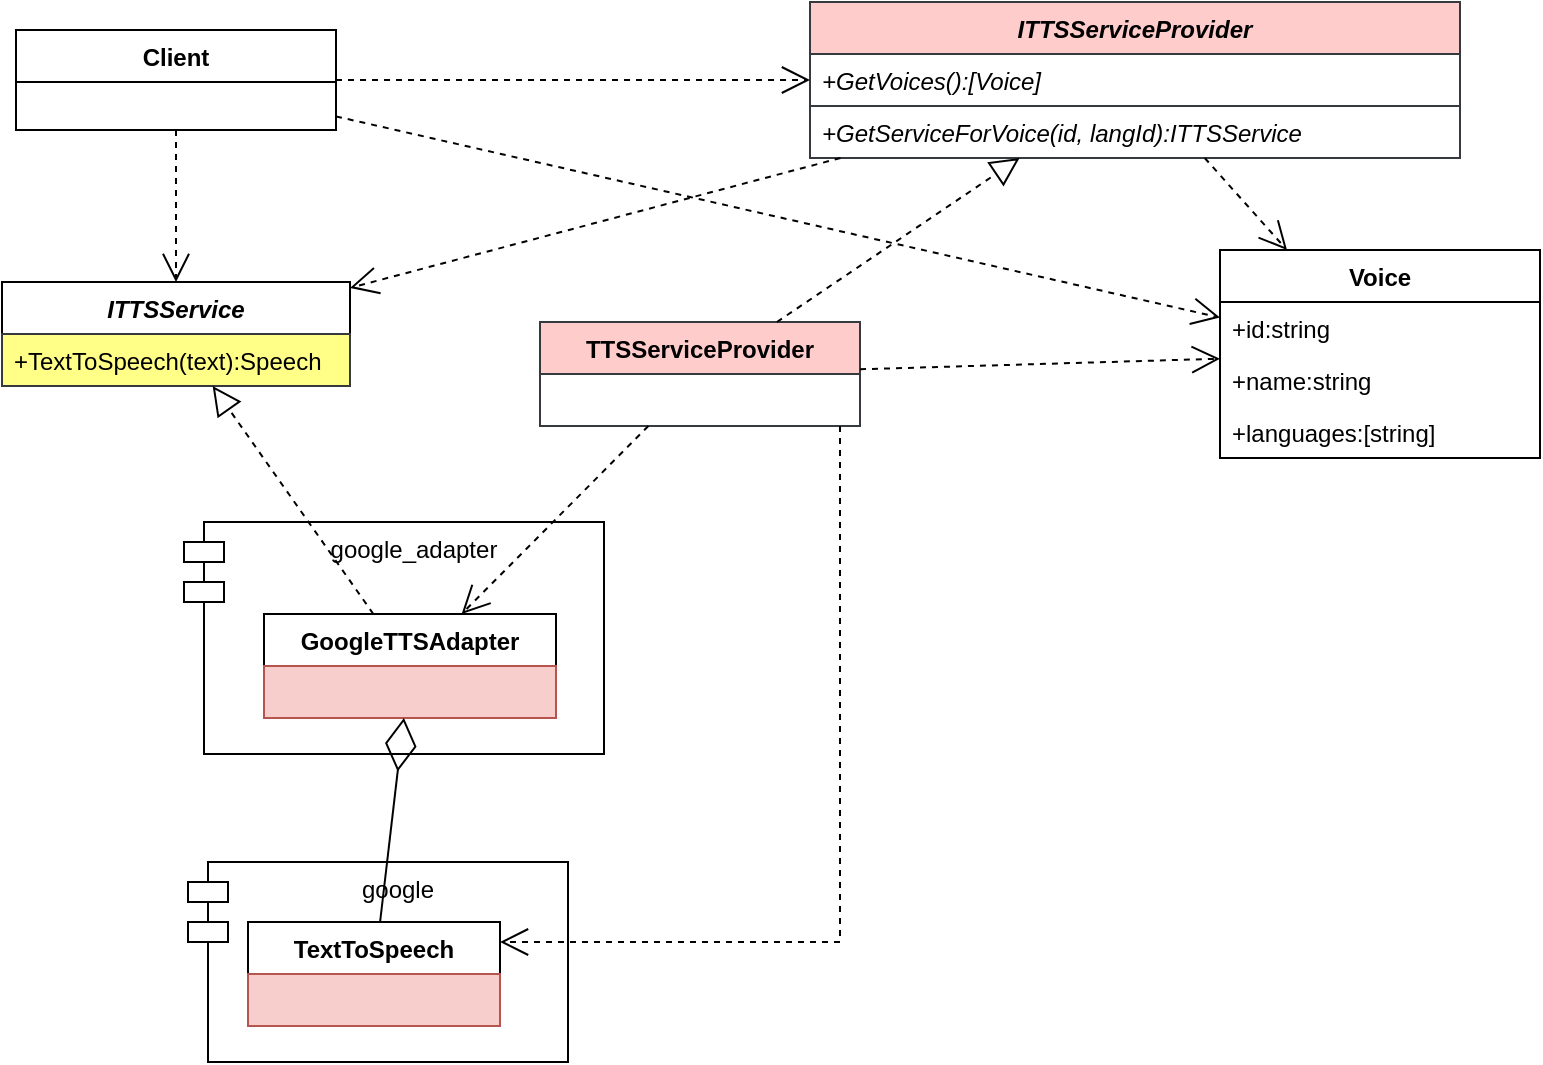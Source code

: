 <mxfile version="25.0.2">
  <diagram name="Page-1" id="G_x50jS-bO-VXF3seFGt">
    <mxGraphModel dx="1364" dy="-137" grid="1" gridSize="10" guides="1" tooltips="1" connect="1" arrows="1" fold="1" page="1" pageScale="1" pageWidth="850" pageHeight="1100" math="0" shadow="0">
      <root>
        <mxCell id="0" />
        <mxCell id="1" parent="0" />
        <mxCell id="BVVgadhTMY7ZQkgNNVCp-1" value="google_adapter" style="shape=module;align=left;spacingLeft=20;align=center;verticalAlign=top;whiteSpace=wrap;html=1;" vertex="1" parent="1">
          <mxGeometry x="132" y="2200" width="210" height="116" as="geometry" />
        </mxCell>
        <mxCell id="BVVgadhTMY7ZQkgNNVCp-2" value="Client" style="swimlane;fontStyle=1;align=center;verticalAlign=top;childLayout=stackLayout;horizontal=1;startSize=26;horizontalStack=0;resizeParent=1;resizeParentMax=0;resizeLast=0;collapsible=1;marginBottom=0;whiteSpace=wrap;html=1;" vertex="1" parent="1">
          <mxGeometry x="48" y="1954" width="160" height="50" as="geometry" />
        </mxCell>
        <mxCell id="BVVgadhTMY7ZQkgNNVCp-3" value="google" style="shape=module;align=left;spacingLeft=20;align=center;verticalAlign=top;whiteSpace=wrap;html=1;" vertex="1" parent="1">
          <mxGeometry x="134" y="2370" width="190" height="100" as="geometry" />
        </mxCell>
        <mxCell id="BVVgadhTMY7ZQkgNNVCp-4" value="TextToSpeech" style="swimlane;fontStyle=1;align=center;verticalAlign=top;childLayout=stackLayout;horizontal=1;startSize=26;horizontalStack=0;resizeParent=1;resizeParentMax=0;resizeLast=0;collapsible=1;marginBottom=0;whiteSpace=wrap;html=1;" vertex="1" parent="1">
          <mxGeometry x="164" y="2400" width="126" height="52" as="geometry" />
        </mxCell>
        <mxCell id="BVVgadhTMY7ZQkgNNVCp-5" value="" style="text;strokeColor=#b85450;fillColor=#f8cecc;align=left;verticalAlign=top;spacingLeft=4;spacingRight=4;overflow=hidden;rotatable=0;points=[[0,0.5],[1,0.5]];portConstraint=eastwest;whiteSpace=wrap;html=1;" vertex="1" parent="BVVgadhTMY7ZQkgNNVCp-4">
          <mxGeometry y="26" width="126" height="26" as="geometry" />
        </mxCell>
        <mxCell id="BVVgadhTMY7ZQkgNNVCp-15" value="ITTSService" style="swimlane;fontStyle=3;align=center;verticalAlign=top;childLayout=stackLayout;horizontal=1;startSize=26;horizontalStack=0;resizeParent=1;resizeParentMax=0;resizeLast=0;collapsible=1;marginBottom=0;whiteSpace=wrap;html=1;" vertex="1" parent="1">
          <mxGeometry x="41" y="2080" width="174" height="52" as="geometry" />
        </mxCell>
        <mxCell id="BVVgadhTMY7ZQkgNNVCp-16" value="+TextToSpeech(text):Speech" style="text;strokeColor=#36393d;fillColor=#ffff88;align=left;verticalAlign=top;spacingLeft=4;spacingRight=4;overflow=hidden;rotatable=0;points=[[0,0.5],[1,0.5]];portConstraint=eastwest;whiteSpace=wrap;html=1;" vertex="1" parent="BVVgadhTMY7ZQkgNNVCp-15">
          <mxGeometry y="26" width="174" height="26" as="geometry" />
        </mxCell>
        <mxCell id="BVVgadhTMY7ZQkgNNVCp-17" value="" style="endArrow=open;endSize=12;dashed=1;html=1;rounded=0;" edge="1" parent="1" source="BVVgadhTMY7ZQkgNNVCp-2" target="BVVgadhTMY7ZQkgNNVCp-15">
          <mxGeometry width="160" relative="1" as="geometry">
            <mxPoint x="710" y="2280" as="sourcePoint" />
            <mxPoint x="870" y="2280" as="targetPoint" />
          </mxGeometry>
        </mxCell>
        <mxCell id="BVVgadhTMY7ZQkgNNVCp-18" value="GoogleTTSAdapter" style="swimlane;fontStyle=1;align=center;verticalAlign=top;childLayout=stackLayout;horizontal=1;startSize=26;horizontalStack=0;resizeParent=1;resizeParentMax=0;resizeLast=0;collapsible=1;marginBottom=0;whiteSpace=wrap;html=1;" vertex="1" parent="1">
          <mxGeometry x="172" y="2246" width="146" height="52" as="geometry" />
        </mxCell>
        <mxCell id="BVVgadhTMY7ZQkgNNVCp-19" value="" style="text;strokeColor=#b85450;fillColor=#f8cecc;align=left;verticalAlign=top;spacingLeft=4;spacingRight=4;overflow=hidden;rotatable=0;points=[[0,0.5],[1,0.5]];portConstraint=eastwest;whiteSpace=wrap;html=1;" vertex="1" parent="BVVgadhTMY7ZQkgNNVCp-18">
          <mxGeometry y="26" width="146" height="26" as="geometry" />
        </mxCell>
        <mxCell id="BVVgadhTMY7ZQkgNNVCp-20" value="" style="endArrow=block;dashed=1;endFill=0;endSize=12;html=1;rounded=0;" edge="1" parent="1" source="BVVgadhTMY7ZQkgNNVCp-18" target="BVVgadhTMY7ZQkgNNVCp-15">
          <mxGeometry width="160" relative="1" as="geometry">
            <mxPoint x="90" y="2170" as="sourcePoint" />
            <mxPoint x="250" y="2170" as="targetPoint" />
          </mxGeometry>
        </mxCell>
        <mxCell id="BVVgadhTMY7ZQkgNNVCp-21" value="" style="endArrow=diamondThin;endFill=0;endSize=24;html=1;rounded=0;" edge="1" parent="1" source="BVVgadhTMY7ZQkgNNVCp-4" target="BVVgadhTMY7ZQkgNNVCp-18">
          <mxGeometry width="160" relative="1" as="geometry">
            <mxPoint x="114" y="2110" as="sourcePoint" />
            <mxPoint x="274" y="2110" as="targetPoint" />
          </mxGeometry>
        </mxCell>
        <mxCell id="BVVgadhTMY7ZQkgNNVCp-37" value="ITTSServiceProvider" style="swimlane;fontStyle=3;align=center;verticalAlign=top;childLayout=stackLayout;horizontal=1;startSize=26;horizontalStack=0;resizeParent=1;resizeParentMax=0;resizeLast=0;collapsible=1;marginBottom=0;whiteSpace=wrap;html=1;fillColor=#ffcccc;strokeColor=#36393d;" vertex="1" parent="1">
          <mxGeometry x="445" y="1940" width="325" height="78" as="geometry" />
        </mxCell>
        <mxCell id="BVVgadhTMY7ZQkgNNVCp-38" value="+GetVoices():[Voice]" style="text;strokeColor=#36393d;fillColor=none;align=left;verticalAlign=top;spacingLeft=4;spacingRight=4;overflow=hidden;rotatable=0;points=[[0,0.5],[1,0.5]];portConstraint=eastwest;whiteSpace=wrap;html=1;fontStyle=2" vertex="1" parent="BVVgadhTMY7ZQkgNNVCp-37">
          <mxGeometry y="26" width="325" height="26" as="geometry" />
        </mxCell>
        <mxCell id="BVVgadhTMY7ZQkgNNVCp-39" value="+GetServiceForVoice(id, langId):ITTSService" style="text;strokeColor=#36393d;fillColor=none;align=left;verticalAlign=top;spacingLeft=4;spacingRight=4;overflow=hidden;rotatable=0;points=[[0,0.5],[1,0.5]];portConstraint=eastwest;whiteSpace=wrap;html=1;fontStyle=2" vertex="1" parent="BVVgadhTMY7ZQkgNNVCp-37">
          <mxGeometry y="52" width="325" height="26" as="geometry" />
        </mxCell>
        <mxCell id="BVVgadhTMY7ZQkgNNVCp-40" value="TTSServiceProvider" style="swimlane;fontStyle=1;align=center;verticalAlign=top;childLayout=stackLayout;horizontal=1;startSize=26;horizontalStack=0;resizeParent=1;resizeParentMax=0;resizeLast=0;collapsible=1;marginBottom=0;whiteSpace=wrap;html=1;fillColor=#ffcccc;strokeColor=#36393d;" vertex="1" parent="1">
          <mxGeometry x="310" y="2100" width="160" height="52" as="geometry" />
        </mxCell>
        <mxCell id="BVVgadhTMY7ZQkgNNVCp-41" value="Voice" style="swimlane;fontStyle=1;align=center;verticalAlign=top;childLayout=stackLayout;horizontal=1;startSize=26;horizontalStack=0;resizeParent=1;resizeParentMax=0;resizeLast=0;collapsible=1;marginBottom=0;whiteSpace=wrap;html=1;" vertex="1" parent="1">
          <mxGeometry x="650" y="2064" width="160" height="104" as="geometry" />
        </mxCell>
        <mxCell id="BVVgadhTMY7ZQkgNNVCp-42" value="+id:string" style="text;strokeColor=none;fillColor=none;align=left;verticalAlign=top;spacingLeft=4;spacingRight=4;overflow=hidden;rotatable=0;points=[[0,0.5],[1,0.5]];portConstraint=eastwest;whiteSpace=wrap;html=1;" vertex="1" parent="BVVgadhTMY7ZQkgNNVCp-41">
          <mxGeometry y="26" width="160" height="26" as="geometry" />
        </mxCell>
        <mxCell id="BVVgadhTMY7ZQkgNNVCp-43" value="+name:string" style="text;strokeColor=none;fillColor=none;align=left;verticalAlign=top;spacingLeft=4;spacingRight=4;overflow=hidden;rotatable=0;points=[[0,0.5],[1,0.5]];portConstraint=eastwest;whiteSpace=wrap;html=1;" vertex="1" parent="BVVgadhTMY7ZQkgNNVCp-41">
          <mxGeometry y="52" width="160" height="26" as="geometry" />
        </mxCell>
        <mxCell id="BVVgadhTMY7ZQkgNNVCp-44" value="+languages:[string]" style="text;strokeColor=none;fillColor=none;align=left;verticalAlign=top;spacingLeft=4;spacingRight=4;overflow=hidden;rotatable=0;points=[[0,0.5],[1,0.5]];portConstraint=eastwest;whiteSpace=wrap;html=1;" vertex="1" parent="BVVgadhTMY7ZQkgNNVCp-41">
          <mxGeometry y="78" width="160" height="26" as="geometry" />
        </mxCell>
        <mxCell id="BVVgadhTMY7ZQkgNNVCp-45" value="" style="endArrow=block;dashed=1;endFill=0;endSize=12;html=1;rounded=0;" edge="1" parent="1" source="BVVgadhTMY7ZQkgNNVCp-40" target="BVVgadhTMY7ZQkgNNVCp-37">
          <mxGeometry width="160" relative="1" as="geometry">
            <mxPoint x="660" y="2240" as="sourcePoint" />
            <mxPoint x="820" y="2240" as="targetPoint" />
          </mxGeometry>
        </mxCell>
        <mxCell id="BVVgadhTMY7ZQkgNNVCp-49" value="" style="endArrow=open;endSize=12;dashed=1;html=1;rounded=0;" edge="1" parent="1" source="BVVgadhTMY7ZQkgNNVCp-40" target="BVVgadhTMY7ZQkgNNVCp-18">
          <mxGeometry width="160" relative="1" as="geometry">
            <mxPoint x="910" y="2330" as="sourcePoint" />
            <mxPoint x="1070" y="2330" as="targetPoint" />
          </mxGeometry>
        </mxCell>
        <mxCell id="BVVgadhTMY7ZQkgNNVCp-50" value="" style="endArrow=open;endSize=12;dashed=1;html=1;rounded=0;" edge="1" parent="1" source="BVVgadhTMY7ZQkgNNVCp-2" target="BVVgadhTMY7ZQkgNNVCp-37">
          <mxGeometry width="160" relative="1" as="geometry">
            <mxPoint x="710" y="2280" as="sourcePoint" />
            <mxPoint x="870" y="2280" as="targetPoint" />
          </mxGeometry>
        </mxCell>
        <mxCell id="BVVgadhTMY7ZQkgNNVCp-51" value="" style="endArrow=open;endSize=12;dashed=1;html=1;rounded=0;" edge="1" parent="1" source="BVVgadhTMY7ZQkgNNVCp-2" target="BVVgadhTMY7ZQkgNNVCp-41">
          <mxGeometry width="160" relative="1" as="geometry">
            <mxPoint x="710" y="2280" as="sourcePoint" />
            <mxPoint x="870" y="2280" as="targetPoint" />
          </mxGeometry>
        </mxCell>
        <mxCell id="BVVgadhTMY7ZQkgNNVCp-52" value="" style="endArrow=open;endSize=12;dashed=1;html=1;rounded=0;" edge="1" parent="1" source="BVVgadhTMY7ZQkgNNVCp-37" target="BVVgadhTMY7ZQkgNNVCp-41">
          <mxGeometry width="160" relative="1" as="geometry">
            <mxPoint x="710" y="2280" as="sourcePoint" />
            <mxPoint x="870" y="2280" as="targetPoint" />
          </mxGeometry>
        </mxCell>
        <mxCell id="BVVgadhTMY7ZQkgNNVCp-53" value="" style="endArrow=open;endSize=12;dashed=1;html=1;rounded=0;" edge="1" parent="1" source="BVVgadhTMY7ZQkgNNVCp-40" target="BVVgadhTMY7ZQkgNNVCp-41">
          <mxGeometry width="160" relative="1" as="geometry">
            <mxPoint x="710" y="2280" as="sourcePoint" />
            <mxPoint x="870" y="2280" as="targetPoint" />
          </mxGeometry>
        </mxCell>
        <mxCell id="BVVgadhTMY7ZQkgNNVCp-57" value="" style="endArrow=open;endSize=12;dashed=1;html=1;rounded=0;edgeStyle=orthogonalEdgeStyle;" edge="1" parent="1" source="BVVgadhTMY7ZQkgNNVCp-40" target="BVVgadhTMY7ZQkgNNVCp-4">
          <mxGeometry width="160" relative="1" as="geometry">
            <mxPoint x="910" y="2330" as="sourcePoint" />
            <mxPoint x="1070" y="2330" as="targetPoint" />
            <Array as="points">
              <mxPoint x="460" y="2410" />
            </Array>
          </mxGeometry>
        </mxCell>
        <mxCell id="BVVgadhTMY7ZQkgNNVCp-58" value="" style="endArrow=open;endSize=12;dashed=1;html=1;rounded=0;" edge="1" parent="1" source="BVVgadhTMY7ZQkgNNVCp-37" target="BVVgadhTMY7ZQkgNNVCp-15">
          <mxGeometry width="160" relative="1" as="geometry">
            <mxPoint x="710" y="2280" as="sourcePoint" />
            <mxPoint x="870" y="2280" as="targetPoint" />
          </mxGeometry>
        </mxCell>
      </root>
    </mxGraphModel>
  </diagram>
</mxfile>
